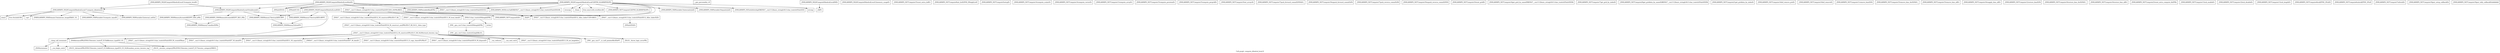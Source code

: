 digraph "Call graph: compute_dihedral_local.ll" {
	label="Call graph: compute_dihedral_local.ll";

	Node0x561a59fb7730 [shape=record,label="{_ZN9LAMMPS_NS20ComputeDihedralLocalC2EPNS_6LAMMPSEiPPc}"];
	Node0x561a59fb7730 -> Node0x561a5a032cb0;
	Node0x561a59fb7730 -> Node0x561a59fff660;
	Node0x561a59fb7730 -> Node0x561a59ff3060;
	Node0x561a59fb7730 -> Node0x561a5a0562e0;
	Node0x561a59fb7730 -> Node0x561a59fb2ee0;
	Node0x561a59fb7730 -> Node0x561a59fe3d50;
	Node0x561a59fb7730 -> Node0x561a59fb0a90;
	Node0x561a59fb7730 -> Node0x561a59fcf6f0;
	Node0x561a59fb7730 -> Node0x561a59fff5d0;
	Node0x561a59fb7730 -> Node0x561a59fe3cc0;
	Node0x561a59fb7730 -> Node0x561a59fb06b0;
	Node0x561a59fb7730 -> Node0x561a59fb1b40;
	Node0x561a59fb7730 -> Node0x561a5a056040;
	Node0x561a59fb7730 -> Node0x561a59fb2bb0;
	Node0x561a59fb7730 -> Node0x561a59fb25d0;
	Node0x561a59fb7730 -> Node0x561a59fb0370;
	Node0x561a5a032cb0 [shape=record,label="{_ZN9LAMMPS_NS7ComputeC2EPNS_6LAMMPSEiPPc}"];
	Node0x561a59fe3d50 [shape=record,label="{_ZN9LAMMPS_NS5Error3allERKNSt7__cxx1112basic_stringIcSt11char_traitsIcESaIcEEEiS8_}"];
	Node0x561a59fff660 [shape=record,label="{_ZNSaIcEC1Ev}"];
	Node0x561a59ff3060 [shape=record,label="{_ZNSt7__cxx1112basic_stringIcSt11char_traitsIcESaIcEEC2IS3_EEPKcRKS3_}"];
	Node0x561a59ff3060 -> Node0x561a5a0201f0;
	Node0x561a59ff3060 -> Node0x561a59fdb4d0;
	Node0x561a59ff3060 -> Node0x561a59fb7de0;
	Node0x561a59ff3060 -> Node0x561a59fb1c30;
	Node0x561a59ff3060 -> Node0x561a59fb3130;
	Node0x561a5a064240 [shape=record,label="{__gxx_personality_v0}"];
	Node0x561a59fb0a90 [shape=record,label="{_ZNSt7__cxx1112basic_stringIcSt11char_traitsIcESaIcEED1Ev}"];
	Node0x561a59fb2ee0 [shape=record,label="{_ZNSaIcED1Ev}"];
	Node0x561a59fb0370 [shape=record,label="{llvm.umul.with.overflow.i64}"];
	Node0x561a59fb25d0 [shape=record,label="{_Znam}"];
	Node0x561a5a056040 [shape=record,label="{strcmp}"];
	Node0x561a59fb2bb0 [shape=record,label="{strncmp}"];
	Node0x561a59fb06b0 [shape=record,label="{_ZN9LAMMPS_NS5utils6strdupERKNSt7__cxx1112basic_stringIcSt11char_traitsIcESaIcEEE}"];
	Node0x561a59fb1b40 [shape=record,label="{_ZdaPv}"];
	Node0x561a59fff5d0 [shape=record,label="{_ZN9LAMMPS_NS8Variable4findEPKc}"];
	Node0x561a59fe3cc0 [shape=record,label="{_ZN9LAMMPS_NS8Variable10equalstyleEi}"];
	Node0x561a59fcf6f0 [shape=record,label="{_ZN9LAMMPS_NS8Variable13internalstyleEi}"];
	Node0x561a5a0562e0 [shape=record,label="{_ZN9LAMMPS_NS7ComputeD2Ev}"];
	Node0x561a59fcdeb0 [shape=record,label="{_ZN9LAMMPS_NS20ComputeDihedralLocalD2Ev}"];
	Node0x561a59fcdeb0 -> Node0x561a59fb1b40;
	Node0x561a59fcdeb0 -> Node0x561a59fc9380;
	Node0x561a59fcdeb0 -> Node0x561a5a0562e0;
	Node0x561a59fcdeb0 -> Node0x561a59fca2d0;
	Node0x561a59fcdeb0 -> Node0x561a59fc6ba0;
	Node0x561a59fc6ba0 [shape=record,label="{_ZN9LAMMPS_NS6Memory7destroyIdEEvRPT_}"];
	Node0x561a59fc6ba0 -> Node0x561a59fc1ac0;
	Node0x561a59fc9380 [shape=record,label="{__clang_call_terminate}"];
	Node0x561a59fc9380 -> Node0x561a59fbf4b0;
	Node0x561a59fc9380 -> Node0x561a59fc71f0;
	Node0x561a59fbf4b0 [shape=record,label="{__cxa_begin_catch}"];
	Node0x561a59fc71f0 [shape=record,label="{_ZSt9terminatev}"];
	Node0x561a59fca2d0 [shape=record,label="{_ZN9LAMMPS_NS6Memory7destroyIdEEvRPPT_}"];
	Node0x561a59fca2d0 -> Node0x561a59fc1ac0;
	Node0x561a59fc8fb0 [shape=record,label="{_ZN9LAMMPS_NS20ComputeDihedralLocalD0Ev}"];
	Node0x561a59fc8fb0 -> Node0x561a59fca060;
	Node0x561a59fca060 [shape=record,label="{_ZdlPv}"];
	Node0x561a59fcb950 [shape=record,label="{_ZN9LAMMPS_NS20ComputeDihedralLocal4initEv}"];
	Node0x561a59fcb950 -> Node0x561a59fff660;
	Node0x561a59fcb950 -> Node0x561a59ff3060;
	Node0x561a59fcb950 -> Node0x561a59fd1000;
	Node0x561a59fcb950 -> Node0x561a59fce3d0;
	Node0x561a59fcb950 -> Node0x561a59fe3d50;
	Node0x561a59fcb950 -> Node0x561a59fb0a90;
	Node0x561a59fcb950 -> Node0x561a59fb2ee0;
	Node0x561a59fcb950 -> Node0x561a59fff5d0;
	Node0x561a59fce3d0 [shape=record,label="{_ZN9LAMMPS_NS20ComputeDihedralLocal17compute_dihedralsEi}"];
	Node0x561a59fce3d0 -> Node0x561a59fd76e0;
	Node0x561a59fce3d0 -> Node0x561a59fd6860;
	Node0x561a59fce3d0 -> Node0x561a59fd3c20;
	Node0x561a59fce3d0 -> Node0x561a59fd2830;
	Node0x561a59fce3d0 -> Node0x561a59fd2d80;
	Node0x561a59fce3d0 -> Node0x561a59fd1bd0;
	Node0x561a59fd1000 [shape=record,label="{_ZN9LAMMPS_NS20ComputeDihedralLocal10reallocateEi}"];
	Node0x561a59fd1000 -> Node0x561a59fc6ba0;
	Node0x561a59fd1000 -> Node0x561a59fd81d0;
	Node0x561a59fd1000 -> Node0x561a59fca2d0;
	Node0x561a59fd1000 -> Node0x561a59fd9050;
	Node0x561a59fda090 [shape=record,label="{_ZN9LAMMPS_NS20ComputeDihedralLocal13compute_localEv}"];
	Node0x561a59fda090 -> Node0x561a59fce3d0;
	Node0x561a59fda090 -> Node0x561a59fd1000;
	Node0x561a59fd1bd0 [shape=record,label="{_ZNK9LAMMPS_NS6Domain13minimum_imageERdS1_S1_}"];
	Node0x561a59fd2830 [shape=record,label="{llvm.fmuladd.f64}"];
	Node0x561a59fd2d80 [shape=record,label="{sqrt}"];
	Node0x561a59fd3c20 [shape=record,label="{atan2}"];
	Node0x561a59fd6860 [shape=record,label="{_ZN9LAMMPS_NS8Variable12internal_setEid}"];
	Node0x561a59fd76e0 [shape=record,label="{_ZN9LAMMPS_NS8Variable13compute_equalEi}"];
	Node0x561a59fd81d0 [shape=record,label="{_ZN9LAMMPS_NS6Memory6createIdEEPT_RS3_iPKc}"];
	Node0x561a59fd81d0 -> Node0x561a59fdd410;
	Node0x561a59fd9050 [shape=record,label="{_ZN9LAMMPS_NS6Memory6createIdEEPPT_RS4_iiPKc}"];
	Node0x561a59fd9050 -> Node0x561a59fdd410;
	Node0x561a59fe0150 [shape=record,label="{_ZN9LAMMPS_NS20ComputeDihedralLocal12memory_usageEv}"];
	Node0x561a59fe1a40 [shape=record,label="{_ZN9LAMMPS_NS7Compute15reset_extra_dofEv}"];
	Node0x561a59fe2530 [shape=record,label="{_ZN9LAMMPS_NS7Compute9init_listEiPNS_9NeighListE}"];
	Node0x561a59fe33b0 [shape=record,label="{_ZN9LAMMPS_NS7Compute5setupEv}"];
	Node0x561a59fe5200 [shape=record,label="{_ZN9LAMMPS_NS7Compute14compute_scalarEv}"];
	Node0x561a59fe5a30 [shape=record,label="{_ZN9LAMMPS_NS7Compute14compute_vectorEv}"];
	Node0x561a59fe6de0 [shape=record,label="{_ZN9LAMMPS_NS7Compute13compute_arrayEv}"];
	Node0x561a59fc50f0 [shape=record,label="{_ZN9LAMMPS_NS7Compute15compute_peratomEv}"];
	Node0x561a59fe80b0 [shape=record,label="{_ZN9LAMMPS_NS7Compute15compute_pergridEv}"];
	Node0x561a59fe8ba0 [shape=record,label="{_ZN9LAMMPS_NS7Compute10set_arraysEi}"];
	Node0x561a59fe9a20 [shape=record,label="{_ZN9LAMMPS_NS7Compute17pack_forward_commEiPiPdiS1_}"];
	Node0x561a59feace0 [shape=record,label="{_ZN9LAMMPS_NS7Compute19unpack_forward_commEiiPd}"];
	Node0x561a59febb00 [shape=record,label="{_ZN9LAMMPS_NS7Compute17pack_reverse_commEiiPd}"];
	Node0x561a59fe7a90 [shape=record,label="{_ZN9LAMMPS_NS7Compute19unpack_reverse_commEiPiPd}"];
	Node0x561a59ff13e0 [shape=record,label="{_ZN9LAMMPS_NS7Compute10reset_gridEv}"];
	Node0x561a5a025de0 [shape=record,label="{_ZN9LAMMPS_NS7Compute16get_grid_by_nameERKNSt7__cxx1112basic_stringIcSt11char_traitsIcESaIcEEERi}"];
	Node0x561a59ff2c10 [shape=record,label="{_ZN9LAMMPS_NS7Compute17get_grid_by_indexEi}"];
	Node0x561a59ff3b30 [shape=record,label="{_ZN9LAMMPS_NS7Compute20get_griddata_by_nameEiRKNSt7__cxx1112basic_stringIcSt11char_traitsIcESaIcEEERi}"];
	Node0x561a59ff46a0 [shape=record,label="{_ZN9LAMMPS_NS7Compute21get_griddata_by_indexEi}"];
	Node0x561a59ff4d10 [shape=record,label="{_ZN9LAMMPS_NS7Compute14dof_remove_preEv}"];
	Node0x561a59ff5880 [shape=record,label="{_ZN9LAMMPS_NS7Compute10dof_removeEi}"];
	Node0x561a59ff6000 [shape=record,label="{_ZN9LAMMPS_NS7Compute11remove_biasEiPd}"];
	Node0x561a59ff62a0 [shape=record,label="{_ZN9LAMMPS_NS7Compute15remove_bias_thrEiPdS1_}"];
	Node0x561a59ff6fb0 [shape=record,label="{_ZN9LAMMPS_NS7Compute15remove_bias_allEv}"];
	Node0x561a5a0259b0 [shape=record,label="{_ZN9LAMMPS_NS7Compute16reapply_bias_allEv}"];
	Node0x561a59ff9a10 [shape=record,label="{_ZN9LAMMPS_NS7Compute12restore_biasEiPd}"];
	Node0x561a59ffa3d0 [shape=record,label="{_ZN9LAMMPS_NS7Compute16restore_bias_thrEiPdS1_}"];
	Node0x561a59ffc560 [shape=record,label="{_ZN9LAMMPS_NS7Compute16restore_bias_allEv}"];
	Node0x561a59ffdad0 [shape=record,label="{_ZN9LAMMPS_NS7Compute23reset_extra_compute_fixEPKc}"];
	Node0x561a59ffed20 [shape=record,label="{_ZN9LAMMPS_NS7Compute11lock_enableEv}"];
	Node0x561a5a002b80 [shape=record,label="{_ZN9LAMMPS_NS7Compute12lock_disableEv}"];
	Node0x561a5a001210 [shape=record,label="{_ZN9LAMMPS_NS7Compute11lock_lengthEv}"];
	Node0x561a5a001a40 [shape=record,label="{_ZN9LAMMPS_NS7Compute4lockEPNS_3FixEll}"];
	Node0x561a5a002c90 [shape=record,label="{_ZN9LAMMPS_NS7Compute6unlockEPNS_3FixE}"];
	Node0x561a5a00c1c0 [shape=record,label="{_ZN9LAMMPS_NS7Compute7refreshEv}"];
	Node0x561a5a010410 [shape=record,label="{_ZN9LAMMPS_NS7Compute19pair_setup_callbackEii}"];
	Node0x561a5a0201f0 [shape=record,label="{_ZNSt7__cxx1112basic_stringIcSt11char_traitsIcESaIcEE13_M_local_dataEv}"];
	Node0x561a59fdb4d0 [shape=record,label="{_ZNSt7__cxx1112basic_stringIcSt11char_traitsIcESaIcEE12_Alloc_hiderC1EPcRKS3_}"];
	Node0x561a5a01a860 [shape=record,label="{_ZN9LAMMPS_NS7Compute19pair_tally_callbackEiiiidddddd}"];
	Node0x561a59fb1c30 [shape=record,label="{_ZNSt7__cxx1112basic_stringIcSt11char_traitsIcESaIcEE12_M_constructIPKcEEvT_S8_}"];
	Node0x561a59fb1c30 -> Node0x561a5a020a80;
	Node0x561a59fb7de0 [shape=record,label="{_ZNSt11char_traitsIcE6lengthEPKc}"];
	Node0x561a59fb7de0 -> Node0x561a5a023070;
	Node0x561a59fb7de0 -> Node0x561a5a026800;
	Node0x561a59fb3130 [shape=record,label="{_ZNSt7__cxx1112basic_stringIcSt11char_traitsIcESaIcEE12_Alloc_hiderD2Ev}"];
	Node0x561a59fb3130 -> Node0x561a5a027190;
	Node0x561a5a020a80 [shape=record,label="{_ZNSt7__cxx1112basic_stringIcSt11char_traitsIcESaIcEE16_M_construct_auxIPKcEEvT_S8_St12__false_type}"];
	Node0x561a5a020a80 -> Node0x561a5a027840;
	Node0x561a5a027840 [shape=record,label="{_ZNSt7__cxx1112basic_stringIcSt11char_traitsIcESaIcEE12_M_constructIPKcEEvT_S8_St20forward_iterator_tag}"];
	Node0x561a5a027840 -> Node0x561a5a028120;
	Node0x561a5a027840 -> Node0x561a5a02a2a0;
	Node0x561a5a027840 -> Node0x561a5a02ac30;
	Node0x561a5a027840 -> Node0x561a5a02ba20;
	Node0x561a5a027840 -> Node0x561a5a033a30;
	Node0x561a5a027840 -> Node0x561a5a039390;
	Node0x561a5a027840 -> Node0x561a5a035ae0;
	Node0x561a5a027840 -> Node0x561a5a0362f0;
	Node0x561a5a027840 -> Node0x561a59fbf4b0;
	Node0x561a5a027840 -> Node0x561a5a0368e0;
	Node0x561a5a027840 -> Node0x561a5a036ba0;
	Node0x561a5a027840 -> Node0x561a5a037c30;
	Node0x561a5a027840 -> Node0x561a5a03b830;
	Node0x561a5a027840 -> Node0x561a59fc9380;
	Node0x561a5a028120 [shape=record,label="{_ZN9__gnu_cxx17__is_null_pointerIKcEEbPT_}"];
	Node0x561a5a02a2a0 [shape=record,label="{_ZSt19__throw_logic_errorPKc}"];
	Node0x561a5a02ac30 [shape=record,label="{_ZSt8distanceIPKcENSt15iterator_traitsIT_E15difference_typeES3_S3_}"];
	Node0x561a5a02ac30 -> Node0x561a5a03e110;
	Node0x561a5a02ac30 -> Node0x561a5a03ff60;
	Node0x561a5a033a30 [shape=record,label="{_ZNSt7__cxx1112basic_stringIcSt11char_traitsIcESaIcEE7_M_dataEPc}"];
	Node0x561a5a02ba20 [shape=record,label="{_ZNSt7__cxx1112basic_stringIcSt11char_traitsIcESaIcEE9_M_createERmm}"];
	Node0x561a5a039390 [shape=record,label="{_ZNSt7__cxx1112basic_stringIcSt11char_traitsIcESaIcEE11_M_capacityEm}"];
	Node0x561a5a0362f0 [shape=record,label="{_ZNSt7__cxx1112basic_stringIcSt11char_traitsIcESaIcEE13_S_copy_charsEPcPKcS7_}"];
	Node0x561a5a035ae0 [shape=record,label="{_ZNKSt7__cxx1112basic_stringIcSt11char_traitsIcESaIcEE7_M_dataEv}"];
	Node0x561a5a0368e0 [shape=record,label="{_ZNSt7__cxx1112basic_stringIcSt11char_traitsIcESaIcEE10_M_disposeEv}"];
	Node0x561a5a036ba0 [shape=record,label="{__cxa_rethrow}"];
	Node0x561a5a037c30 [shape=record,label="{__cxa_end_catch}"];
	Node0x561a5a03b830 [shape=record,label="{_ZNSt7__cxx1112basic_stringIcSt11char_traitsIcESaIcEE13_M_set_lengthEm}"];
	Node0x561a5a03ff60 [shape=record,label="{_ZSt10__distanceIPKcENSt15iterator_traitsIT_E15difference_typeES3_S3_St26random_access_iterator_tag}"];
	Node0x561a5a03e110 [shape=record,label="{_ZSt19__iterator_categoryIPKcENSt15iterator_traitsIT_E17iterator_categoryERKS3_}"];
	Node0x561a5a023070 [shape=record,label="{_ZN9__gnu_cxx11char_traitsIcE6lengthEPKc}"];
	Node0x561a5a023070 -> Node0x561a5a0462c0;
	Node0x561a5a026800 [shape=record,label="{strlen}"];
	Node0x561a5a0462c0 [shape=record,label="{_ZN9__gnu_cxx11char_traitsIcE2eqERKcS3_}"];
	Node0x561a5a027190 [shape=record,label="{_ZNSaIcED2Ev}"];
	Node0x561a59fc1ac0 [shape=record,label="{_ZN9LAMMPS_NS6Memory5sfreeEPv}"];
	Node0x561a59fdd410 [shape=record,label="{_ZN9LAMMPS_NS6Memory7smallocElPKc}"];
}
